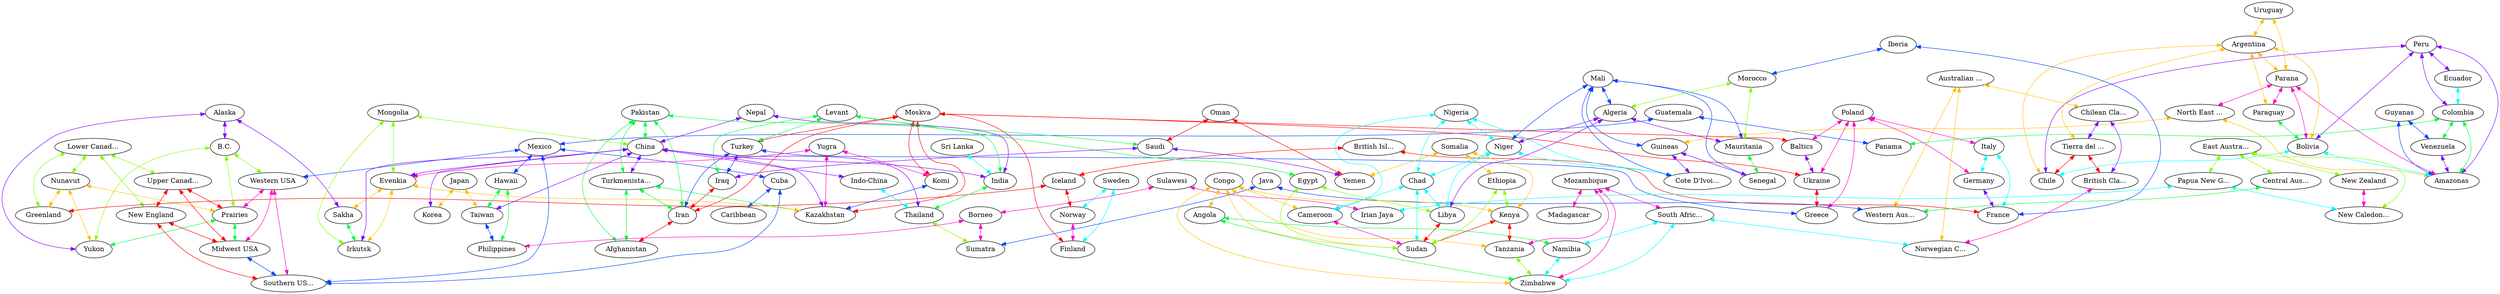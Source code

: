 graph x {
"Alaska" [pos="0.347222222222222,-0.833333333333333",label="Alaska"]
"Yukon" [pos="1.06944444444444,-0.958333333333333",label="Yukon"]
"B.C." [pos="0.611111111111111,-1.26388888888889",label="B.C."]
"Prairies" [pos="1.20833333333333,-1.26388888888889",label="Prairies"]
"Nunavut" [pos="1.875,-0.763888888888889",label="Nunavut"]
"Upper Canada" [pos="1.76388888888889,-1.61111111111111",label="Upper Canad..."]
"Lower Canada" [pos="2.29166666666667,-1.20833333333333",label="Lower Canad..."]
"Greenland" [pos="3.44444444444444,-0.541666666666667",label="Greenland"]
"Western USA" [pos="0.569444444444444,-1.75",label="Western USA"]
"Midwest USA" [pos="1.18055555555556,-1.73611111111111",label="Midwest USA"]
"New England" [pos="1.95833333333333,-1.91666666666667",label="New England"]
"Southern USA" [pos="1.625,-2.16666666666667",label="Southern US..."]
"Mexico" [pos="0.75,-2.76388888888889",label="Mexico"]
"Guatemala" [pos="1.18055555555556,-2.98611111111111",label="Guatemala"]
"Panama" [pos="1.375,-3.20833333333333",label="Panama"]
"Cuba" [pos="1.58333333333333,-2.73611111111111",label="Cuba"]
"Caribbean" [pos="1.95833333333333,-2.84722222222222",label="Caribbean"]
"Peru" [pos="1.625,-4.06944444444444",label="Peru"]
"Ecuador" [pos="1.38888888888889,-3.69444444444444",label="Ecuador"]
"Colombia" [pos="1.68055555555556,-3.47222222222222",label="Colombia"]
"Venezuela" [pos="2.02777777777778,-3.34722222222222",label="Venezuela"]
"Guyanas" [pos="2.31944444444444,-3.45833333333333",label="Guyanas"]
"Amazonas" [pos="2.25,-3.76388888888889",label="Amazonas"]
"North East Brazil" [pos="2.84722222222222,-4.01388888888889",label="North East ..."]
"Bolivia" [pos="2.02777777777778,-4.36111111111111",label="Bolivia"]
"Parana" [pos="2.52777777777778,-4.36111111111111",label="Parana"]
"Paraguay" [pos="2.27777777777778,-4.625",label="Paraguay"]
"Uruguay" [pos="2.51388888888889,-5.04166666666667",label="Uruguay"]
"Argentina" [pos="2.16666666666667,-5.05555555555556",label="Argentina"]
"Chile" [pos="1.80555555555556,-5.25",label="Chile"]
"Tierra del Fuego" [pos="2.41666666666667,-5.95833333333333",label="Tierra del ..."]
"Chilean Claim" [pos="2.47222222222222,-6.63888888888889",label="Chilean Cla..."]
"British Claim" [pos="4,-6.75",label="British Cla..."]
"Norwegian Claim" [pos="5.73611111111111,-6.66666666666667",label="Norwegian C..."]
"Australian Claim" [pos="7.26388888888889,-6.65277777777778",label="Australian ..."]
"Iceland" [pos="3.55555555555556,-1.06944444444444",label="Iceland"]
"British Isles" [pos="3.65277777777778,-1.40277777777778",label="British Isl..."]
"France" [pos="3.83333333333333,-1.73611111111111",label="France"]
"Iberia" [pos="3.61111111111111,-2",label="Iberia"]
"Italy" [pos="4.25,-1.95833333333333",label="Italy"]
"Germany" [pos="4.09722222222222,-1.55555555555556",label="Germany"]
"Poland" [pos="4.36111111111111,-1.54166666666667",label="Poland"]
"Norway" [pos="4.01388888888889,-1.06944444444444",label="Norway"]
"Sweden" [pos="4.33333333333333,-1.08333333333333",label="Sweden"]
"Finland" [pos="4.58333333333333,-0.875",label="Finland"]
"Moskva" [pos="5.08333333333333,-1.375",label="Moskva"]
"Baltics" [pos="4.56944444444444,-1.30555555555556",label="Baltics"]
"Ukraine" [pos="4.70833333333333,-1.66666666666667",label="Ukraine"]
"Greece" [pos="4.54166666666667,-2.02777777777778",label="Greece"]
"Turkey" [pos="4.83333333333333,-2.04166666666667",label="Turkey"]
"Levant" [pos="4.98611111111111,-2.26388888888889",label="Levant"]
"Iraq" [pos="5.26388888888889,-2.29166666666667",label="Iraq"]
"Saudi" [pos="5.36111111111111,-2.61111111111111",label="Saudi"]
"Yemen" [pos="5.48611111111111,-3.02777777777778",label="Yemen"]
"Oman" [pos="5.79166666666667,-2.73611111111111",label="Oman"]
"Iran" [pos="5.70833333333333,-2.23611111111111",label="Iran"]
"Afghanistan" [pos="6.01388888888889,-2.27777777777778",label="Afghanistan"]
"Turkmenistan" [pos="5.75,-1.97222222222222",label="Turkmenista..."]
"Kazakhstan" [pos="5.93055555555556,-1.55555555555556",label="Kazakhstan"]
"Komi" [pos="5.38888888888889,-1.11111111111111",label="Komi"]
"Yugra" [pos="6.125,-0.861111111111111",label="Yugra"]
"Evenkia" [pos="6.84722222222222,-0.944444444444444",label="Evenkia"]
"Irkutsk" [pos="7.88888888888889,-1.45833333333333",label="Irkutsk"]
"Sakha" [pos="7.75,-0.916666666666667",label="Sakha"]
"Pakistan" [pos="6.23611111111111,-2.36111111111111",label="Pakistan"]
"Nepal" [pos="6.68055555555556,-2.45833333333333",label="Nepal"]
"India" [pos="6.54166666666667,-2.72222222222222",label="India"]
"Sri Lanka" [pos="6.79166666666667,-3.41666666666667",label="Sri Lanka"]
"Thailand" [pos="7.18055555555556,-2.80555555555556",label="Thailand"]
"Indo-China" [pos="7.625,-3.13888888888889",label="Indo-China"]
"Taiwan" [pos="8.22222222222222,-2.69444444444444",label="Taiwan"]
"Japan" [pos="8.51388888888889,-2.16666666666667",label="Japan"]
"Korea" [pos="8.08333333333333,-2.125",label="Korea"]
"China" [pos="7.44444444444444,-2.13888888888889",label="China"]
"Mongolia" [pos="7.31944444444444,-1.73611111111111",label="Mongolia"]
"Hawaii" [pos="9.22222222222222,-2.73611111111111",label="Hawaii"]
"Philippines" [pos="8.20833333333333,-3.20833333333333",label="Philippines"]
"Borneo" [pos="7.86111111111111,-3.58333333333333",label="Borneo"]
"Sulawesi" [pos="8.19444444444444,-3.79166666666667",label="Sulawesi"]
"Sumatra" [pos="7.45833333333333,-3.77777777777778",label="Sumatra"]
"Java" [pos="7.76388888888889,-4",label="Java"]
"Irian Jaya" [pos="8.70833333333333,-3.84722222222222",label="Irian Jaya"]
"Papua New Guinea" [pos="9.02777777777778,-3.95833333333333",label="Papua New G..."]
"New Caledonia" [pos="9.52777777777778,-4.56944444444444",label="New Caledon..."]
"New Zealand" [pos="9.43055555555556,-5.25",label="New Zealand"]
"East Australia" [pos="8.95833333333333,-4.875",label="East Austra..."]
"Central Australia" [pos="8.48611111111111,-4.48611111111111",label="Central Aus..."]
"Western Australia" [pos="8.08333333333333,-4.65277777777778",label="Western Aus..."]
"Madagascar" [pos="5.5,-4.36111111111111",label="Madagascar"]
"Mozambique" [pos="5.04166666666667,-4.33333333333333",label="Mozambique"]
"Zimbabwe" [pos="4.72222222222222,-4.36111111111111",label="Zimbabwe"]
"South Africa" [pos="4.61111111111111,-4.94444444444444",label="South Afric..."]
"Namibia" [pos="4.36111111111111,-4.61111111111111",label="Namibia"]
"Angola" [pos="4.40277777777778,-4.18055555555556",label="Angola"]
"Congo" [pos="4.61111111111111,-3.70833333333333",label="Congo"]
"Tanzania" [pos="5,-3.93055555555556",label="Tanzania"]
"Kenya" [pos="5.01388888888889,-3.63888888888889",label="Kenya"]
"Somalia" [pos="5.59722222222222,-3.34722222222222",label="Somalia"]
"Ethiopia" [pos="5.15277777777778,-3.23611111111111",label="Ethiopia"]
"Sudan" [pos="4.86111111111111,-2.93055555555556",label="Sudan"]
"Cameroon" [pos="4.25,-3.59722222222222",label="Cameroon"]
"Chad" [pos="4.43055555555556,-2.93055555555556",label="Chad"]
"Libya" [pos="4.22222222222222,-2.52777777777778",label="Libya"]
"Egypt" [pos="4.80555555555556,-2.48611111111111",label="Egypt"]
"Nigeria" [pos="4.05555555555556,-3.23611111111111",label="Nigeria"]
"Niger" [pos="4.16666666666667,-2.84722222222222",label="Niger"]
"Cote D'Ivoire" [pos="3.66666666666667,-3.36111111111111",label="Cote D'Ivoi..."]
"Mali" [pos="3.69444444444444,-2.91666666666667",label="Mali"]
"Algeria" [pos="3.90277777777778,-2.375",label="Algeria"]
"Morocco" [pos="3.31944444444444,-2.5",label="Morocco"]
"Mauritania" [pos="3.375,-2.86111111111111",label="Mauritania"]
"Senegal" [pos="3.19444444444444,-3.09722222222222",label="Senegal"]
"Guineas" [pos="3.31944444444444,-3.31944444444444",label="Guineas"]
"Uruguay" -- "Parana" [dir="both",color="0.125,1,1"]
"Uruguay" -- "Argentina" [dir="both",color="0.125,1,1"]
"Mongolia" -- "Evenkia" [dir="both",color="0.25,1,1"]
"Mongolia" -- "Irkutsk" [dir="both",color="0.25,1,1"]
"Mongolia" -- "China" [dir="both",color="0.25,1,1"]
"Levant" -- "Egypt" [dir="both",color="0.375,1,1"]
"Levant" -- "Turkey" [dir="both",color="0.375,1,1"]
"Levant" -- "Iraq" [dir="both",color="0.375,1,1"]
"Levant" -- "Saudi" [dir="both",color="0.375,1,1"]
"Sweden" -- "Finland" [dir="both",color="0.5,1,1"]
"Sweden" -- "Norway" [dir="both",color="0.5,1,1"]
"Guyanas" -- "Amazonas" [dir="both",color="0.625,1,1"]
"Guyanas" -- "Venezuela" [dir="both",color="0.625,1,1"]
"Nepal" -- "India" [dir="both",color="0.75,1,1"]
"Nepal" -- "China" [dir="both",color="0.75,1,1"]
"Sulawesi" -- "Borneo" [dir="both",color="0.875,1,1"]
"Sulawesi" -- "Irian Jaya" [dir="both",color="0.875,1,1"]
"British Isles" -- "France" [dir="both",color="1,1,1"]
"British Isles" -- "Iceland" [dir="both",color="1,1,1"]
"Somalia" -- "Yemen" [dir="both",color="0.125,1,1"]
"Somalia" -- "Kenya" [dir="both",color="0.125,1,1"]
"Somalia" -- "Ethiopia" [dir="both",color="0.125,1,1"]
"East Australia" -- "New Caledonia" [dir="both",color="0.25,1,1"]
"East Australia" -- "New Zealand" [dir="both",color="0.25,1,1"]
"East Australia" -- "Central Australia" [dir="both",color="0.25,1,1"]
"East Australia" -- "Papua New Guinea" [dir="both",color="0.25,1,1"]
"Pakistan" -- "Turkmenistan" [dir="both",color="0.375,1,1"]
"Pakistan" -- "Iran" [dir="both",color="0.375,1,1"]
"Pakistan" -- "India" [dir="both",color="0.375,1,1"]
"Pakistan" -- "Afghanistan" [dir="both",color="0.375,1,1"]
"Pakistan" -- "China" [dir="both",color="0.375,1,1"]
"Sri Lanka" -- "India" [dir="both",color="0.5,1,1"]
"Iberia" -- "France" [dir="both",color="0.625,1,1"]
"Iberia" -- "Morocco" [dir="both",color="0.625,1,1"]
"China" -- "Taiwan" [dir="both",color="0.75,1,1"]
"China" -- "Indo-China" [dir="both",color="0.75,1,1"]
"China" -- "Korea" [dir="both",color="0.75,1,1"]
"China" -- "Turkmenistan" [dir="both",color="0.75,1,1"]
"China" -- "Evenkia" [dir="both",color="0.75,1,1"]
"China" -- "India" [dir="both",color="0.75,1,1"]
"China" -- "Irkutsk" [dir="both",color="0.75,1,1"]
"China" -- "Thailand" [dir="both",color="0.75,1,1"]
"China" -- "Kazakhstan" [dir="both",color="0.75,1,1"]
"Mozambique" -- "South Africa" [dir="both",color="0.875,1,1"]
"Mozambique" -- "Tanzania" [dir="both",color="0.875,1,1"]
"Mozambique" -- "Zimbabwe" [dir="both",color="0.875,1,1"]
"Mozambique" -- "Madagascar" [dir="both",color="0.875,1,1"]
"Moskva" -- "Ukraine" [dir="both",color="1,1,1"]
"Moskva" -- "Iran" [dir="both",color="1,1,1"]
"Moskva" -- "Turkey" [dir="both",color="1,1,1"]
"Moskva" -- "Finland" [dir="both",color="1,1,1"]
"Moskva" -- "Kazakhstan" [dir="both",color="1,1,1"]
"Moskva" -- "Komi" [dir="both",color="1,1,1"]
"Moskva" -- "Baltics" [dir="both",color="1,1,1"]
"Congo" -- "Angola" [dir="both",color="0.125,1,1"]
"Congo" -- "Zimbabwe" [dir="both",color="0.125,1,1"]
"Congo" -- "Tanzania" [dir="both",color="0.125,1,1"]
"Congo" -- "Sudan" [dir="both",color="0.125,1,1"]
"Congo" -- "Cameroon" [dir="both",color="0.125,1,1"]
"Congo" -- "Kenya" [dir="both",color="0.125,1,1"]
"Ethiopia" -- "Sudan" [dir="both",color="0.25,1,1"]
"Ethiopia" -- "Kenya" [dir="both",color="0.25,1,1"]
"Angola" -- "Zimbabwe" [dir="both",color="0.375,1,1"]
"Angola" -- "Namibia" [dir="both",color="0.375,1,1"]
"South Africa" -- "Norwegian Claim" [dir="both",color="0.5,1,1"]
"South Africa" -- "Zimbabwe" [dir="both",color="0.5,1,1"]
"South Africa" -- "Namibia" [dir="both",color="0.5,1,1"]
"Guatemala" -- "Panama" [dir="both",color="0.625,1,1"]
"Guatemala" -- "Mexico" [dir="both",color="0.625,1,1"]
"Peru" -- "Bolivia" [dir="both",color="0.75,1,1"]
"Peru" -- "Chile" [dir="both",color="0.75,1,1"]
"Peru" -- "Ecuador" [dir="both",color="0.75,1,1"]
"Peru" -- "Colombia" [dir="both",color="0.75,1,1"]
"Peru" -- "Amazonas" [dir="both",color="0.75,1,1"]
"Yugra" -- "Evenkia" [dir="both",color="0.875,1,1"]
"Yugra" -- "Kazakhstan" [dir="both",color="0.875,1,1"]
"Yugra" -- "Komi" [dir="both",color="0.875,1,1"]
"Oman" -- "Yemen" [dir="both",color="1,1,1"]
"Oman" -- "Saudi" [dir="both",color="1,1,1"]
"Argentina" -- "Chile" [dir="both",color="0.125,1,1"]
"Argentina" -- "Bolivia" [dir="both",color="0.125,1,1"]
"Argentina" -- "Parana" [dir="both",color="0.125,1,1"]
"Argentina" -- "Tierra del Fuego" [dir="both",color="0.125,1,1"]
"Argentina" -- "Paraguay" [dir="both",color="0.125,1,1"]
"Lower Canada" -- "Greenland" [dir="both",color="0.25,1,1"]
"Lower Canada" -- "Nunavut" [dir="both",color="0.25,1,1"]
"Lower Canada" -- "Upper Canada" [dir="both",color="0.25,1,1"]
"Lower Canada" -- "New England" [dir="both",color="0.25,1,1"]
"Turkmenistan" -- "Iran" [dir="both",color="0.375,1,1"]
"Turkmenistan" -- "Afghanistan" [dir="both",color="0.375,1,1"]
"Turkmenistan" -- "Kazakhstan" [dir="both",color="0.375,1,1"]
"Nigeria" -- "Cote D'Ivoire" [dir="both",color="0.5,1,1"]
"Nigeria" -- "Chad" [dir="both",color="0.5,1,1"]
"Nigeria" -- "Niger" [dir="both",color="0.5,1,1"]
"Nigeria" -- "Cameroon" [dir="both",color="0.5,1,1"]
"Turkey" -- "Iran" [dir="both",color="0.625,1,1"]
"Turkey" -- "Iraq" [dir="both",color="0.625,1,1"]
"Turkey" -- "Greece" [dir="both",color="0.625,1,1"]
"Alaska" -- "Yukon" [dir="both",color="0.75,1,1"]
"Alaska" -- "Sakha" [dir="both",color="0.75,1,1"]
"Alaska" -- "B.C." [dir="both",color="0.75,1,1"]
"Borneo" -- "Philippines" [dir="both",color="0.875,1,1"]
"Borneo" -- "Sumatra" [dir="both",color="0.875,1,1"]
"Iceland" -- "Norway" [dir="both",color="1,1,1"]
"Iceland" -- "Greenland" [dir="both",color="1,1,1"]
"Australian Claim" -- "Chilean Claim" [dir="both",color="0.125,1,1"]
"Australian Claim" -- "Norwegian Claim" [dir="both",color="0.125,1,1"]
"Australian Claim" -- "Western Australia" [dir="both",color="0.125,1,1"]
"Morocco" -- "Algeria" [dir="both",color="0.25,1,1"]
"Morocco" -- "Mauritania" [dir="both",color="0.25,1,1"]
"Central Australia" -- "Western Australia" [dir="both",color="0.375,1,1"]
"Indo-China" -- "Thailand" [dir="both",color="0.5,1,1"]
"Mexico" -- "Hawaii" [dir="both",color="0.625,1,1"]
"Mexico" -- "Western USA" [dir="both",color="0.625,1,1"]
"Mexico" -- "Cuba" [dir="both",color="0.625,1,1"]
"Mexico" -- "Southern USA" [dir="both",color="0.625,1,1"]
"Chilean Claim" -- "Tierra del Fuego" [dir="both",color="0.75,1,1"]
"Chilean Claim" -- "British Claim" [dir="both",color="0.75,1,1"]
"Parana" -- "Bolivia" [dir="both",color="0.875,1,1"]
"Parana" -- "Amazonas" [dir="both",color="0.875,1,1"]
"Parana" -- "North East Brazil" [dir="both",color="0.875,1,1"]
"Parana" -- "Paraguay" [dir="both",color="0.875,1,1"]
"Tierra del Fuego" -- "Chile" [dir="both",color="1,1,1"]
"Tierra del Fuego" -- "British Claim" [dir="both",color="1,1,1"]
"Japan" -- "Korea" [dir="both",color="0.125,1,1"]
"Japan" -- "Taiwan" [dir="both",color="0.125,1,1"]
"B.C." -- "Western USA" [dir="both",color="0.25,1,1"]
"B.C." -- "Prairies" [dir="both",color="0.25,1,1"]
"B.C." -- "Yukon" [dir="both",color="0.25,1,1"]
"Paraguay" -- "Bolivia" [dir="both",color="0.375,1,1"]
"Ecuador" -- "Colombia" [dir="both",color="0.5,1,1"]
"Mali" -- "Guineas" [dir="both",color="0.625,1,1"]
"Mali" -- "Cote D'Ivoire" [dir="both",color="0.625,1,1"]
"Mali" -- "Algeria" [dir="both",color="0.625,1,1"]
"Mali" -- "Mauritania" [dir="both",color="0.625,1,1"]
"Mali" -- "Niger" [dir="both",color="0.625,1,1"]
"Mali" -- "Senegal" [dir="both",color="0.625,1,1"]
"Saudi" -- "Yemen" [dir="both",color="0.75,1,1"]
"Saudi" -- "Iraq" [dir="both",color="0.75,1,1"]
"Poland" -- "Ukraine" [dir="both",color="0.875,1,1"]
"Poland" -- "Italy" [dir="both",color="0.875,1,1"]
"Poland" -- "Germany" [dir="both",color="0.875,1,1"]
"Poland" -- "Greece" [dir="both",color="0.875,1,1"]
"Poland" -- "Baltics" [dir="both",color="0.875,1,1"]
"Upper Canada" -- "Prairies" [dir="both",color="1,1,1"]
"Upper Canada" -- "Midwest USA" [dir="both",color="1,1,1"]
"Upper Canada" -- "New England" [dir="both",color="1,1,1"]
"Nunavut" -- "Prairies" [dir="both",color="0.125,1,1"]
"Nunavut" -- "Yukon" [dir="both",color="0.125,1,1"]
"Nunavut" -- "Greenland" [dir="both",color="0.125,1,1"]
"India" -- "Thailand" [dir="both",color="0.375,1,1"]
"Namibia" -- "Zimbabwe" [dir="both",color="0.5,1,1"]
"Cuba" -- "Caribbean" [dir="both",color="0.625,1,1"]
"Cuba" -- "Southern USA" [dir="both",color="0.625,1,1"]
"Algeria" -- "Libya" [dir="both",color="0.75,1,1"]
"Algeria" -- "Mauritania" [dir="both",color="0.75,1,1"]
"Algeria" -- "Niger" [dir="both",color="0.75,1,1"]
"British Claim" -- "Norwegian Claim" [dir="both",color="0.875,1,1"]
"Kenya" -- "Tanzania" [dir="both",color="1,1,1"]
"Kenya" -- "Sudan" [dir="both",color="1,1,1"]
"North East Brazil" -- "Guineas" [dir="both",color="0.125,1,1"]
"North East Brazil" -- "Amazonas" [dir="both",color="0.125,1,1"]
"Egypt" -- "Libya" [dir="both",color="0.25,1,1"]
"Egypt" -- "Sudan" [dir="both",color="0.25,1,1"]
"Hawaii" -- "Taiwan" [dir="both",color="0.375,1,1"]
"Hawaii" -- "Philippines" [dir="both",color="0.375,1,1"]
"Bolivia" -- "Chile" [dir="both",color="0.5,1,1"]
"Bolivia" -- "Amazonas" [dir="both",color="0.5,1,1"]
"Taiwan" -- "Philippines" [dir="both",color="0.625,1,1"]
"Norway" -- "Finland" [dir="both",color="0.875,1,1"]
"Iraq" -- "Iran" [dir="both",color="1,1,1"]
"Evenkia" -- "Irkutsk" [dir="both",color="0.125,1,1"]
"Evenkia" -- "Sakha" [dir="both",color="0.125,1,1"]
"Evenkia" -- "Kazakhstan" [dir="both",color="0.125,1,1"]
"Thailand" -- "Sumatra" [dir="both",color="0.25,1,1"]
"Sakha" -- "Irkutsk" [dir="both",color="0.375,1,1"]
"Papua New Guinea" -- "New Caledonia" [dir="both",color="0.5,1,1"]
"Papua New Guinea" -- "Irian Jaya" [dir="both",color="0.5,1,1"]
"Java" -- "Western Australia" [dir="both",color="0.625,1,1"]
"Java" -- "Sumatra" [dir="both",color="0.625,1,1"]
"Baltics" -- "Ukraine" [dir="both",color="0.75,1,1"]
"Western USA" -- "Prairies" [dir="both",color="0.875,1,1"]
"Western USA" -- "Midwest USA" [dir="both",color="0.875,1,1"]
"Western USA" -- "Southern USA" [dir="both",color="0.875,1,1"]
"Iran" -- "Afghanistan" [dir="both",color="1,1,1"]
"Mauritania" -- "Senegal" [dir="both",color="0.375,1,1"]
"Niger" -- "Libya" [dir="both",color="0.5,1,1"]
"Niger" -- "Cote D'Ivoire" [dir="both",color="0.5,1,1"]
"Niger" -- "Chad" [dir="both",color="0.5,1,1"]
"Komi" -- "Kazakhstan" [dir="both",color="0.625,1,1"]
"Guineas" -- "Cote D'Ivoire" [dir="both",color="0.75,1,1"]
"Guineas" -- "Senegal" [dir="both",color="0.75,1,1"]
"Ukraine" -- "Greece" [dir="both",color="1,1,1"]
"Tanzania" -- "Zimbabwe" [dir="both",color="0.25,1,1"]
"Chad" -- "Libya" [dir="both",color="0.5,1,1"]
"Chad" -- "Sudan" [dir="both",color="0.5,1,1"]
"Chad" -- "Cameroon" [dir="both",color="0.5,1,1"]
"Cameroon" -- "Sudan" [dir="both",color="0.875,1,1"]
"New England" -- "Midwest USA" [dir="both",color="1,1,1"]
"New England" -- "Southern USA" [dir="both",color="1,1,1"]
"Prairies" -- "Yukon" [dir="both",color="0.375,1,1"]
"Prairies" -- "Midwest USA" [dir="both",color="0.375,1,1"]
"Italy" -- "France" [dir="both",color="0.5,1,1"]
"Italy" -- "Germany" [dir="both",color="0.5,1,1"]
"Germany" -- "France" [dir="both",color="0.75,1,1"]
"New Zealand" -- "New Caledonia" [dir="both",color="0.875,1,1"]
"Colombia" -- "Amazonas" [dir="both",color="0.375,1,1"]
"Colombia" -- "Venezuela" [dir="both",color="0.375,1,1"]
"Colombia" -- "Panama" [dir="both",color="0.375,1,1"]
"Midwest USA" -- "Southern USA" [dir="both",color="0.625,1,1"]
"Venezuela" -- "Amazonas" [dir="both",color="0.75,1,1"]
"Libya" -- "Sudan" [dir="both",color="1,1,1"]
}
